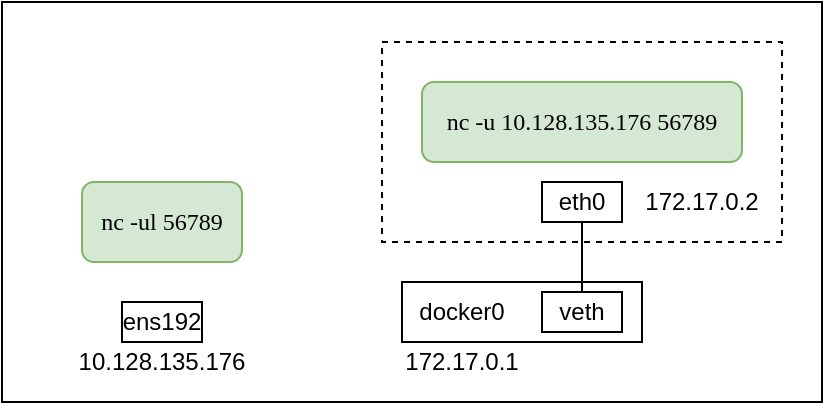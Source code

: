 <mxfile version="21.2.1" type="github">
  <diagram name="nc-udp" id="ZOfL5v1Iq-hXKwLoJSRL">
    <mxGraphModel dx="819" dy="423" grid="1" gridSize="10" guides="1" tooltips="1" connect="1" arrows="1" fold="1" page="1" pageScale="1" pageWidth="827" pageHeight="1169" math="0" shadow="0">
      <root>
        <mxCell id="0" />
        <mxCell id="1" parent="0" />
        <mxCell id="bg_QNAFKpEHKbBtbw1rb-13" value="" style="rounded=0;whiteSpace=wrap;html=1;" vertex="1" parent="1">
          <mxGeometry x="280" y="150" width="410" height="200" as="geometry" />
        </mxCell>
        <mxCell id="bg_QNAFKpEHKbBtbw1rb-9" value="" style="rounded=0;whiteSpace=wrap;html=1;dashed=1;" vertex="1" parent="1">
          <mxGeometry x="470" y="170" width="200" height="100" as="geometry" />
        </mxCell>
        <mxCell id="bg_QNAFKpEHKbBtbw1rb-1" value="&lt;font face=&quot;Comic Sans MS&quot;&gt;nc -ul 56789&lt;/font&gt;" style="rounded=1;whiteSpace=wrap;html=1;fillColor=#d5e8d4;strokeColor=#82b366;" vertex="1" parent="1">
          <mxGeometry x="320" y="240" width="80" height="40" as="geometry" />
        </mxCell>
        <mxCell id="bg_QNAFKpEHKbBtbw1rb-2" value="&lt;font face=&quot;Comic Sans MS&quot;&gt;nc -u 10.128.135.176 56789&lt;/font&gt;" style="rounded=1;whiteSpace=wrap;html=1;fillColor=#d5e8d4;strokeColor=#82b366;" vertex="1" parent="1">
          <mxGeometry x="490" y="190" width="160" height="40" as="geometry" />
        </mxCell>
        <mxCell id="bg_QNAFKpEHKbBtbw1rb-3" value="" style="rounded=0;whiteSpace=wrap;html=1;" vertex="1" parent="1">
          <mxGeometry x="480" y="290" width="120" height="30" as="geometry" />
        </mxCell>
        <mxCell id="bg_QNAFKpEHKbBtbw1rb-4" value="172.17.0.1" style="text;html=1;strokeColor=none;fillColor=none;align=center;verticalAlign=middle;whiteSpace=wrap;rounded=0;" vertex="1" parent="1">
          <mxGeometry x="480" y="320" width="60" height="20" as="geometry" />
        </mxCell>
        <mxCell id="bg_QNAFKpEHKbBtbw1rb-8" value="" style="edgeStyle=orthogonalEdgeStyle;rounded=0;orthogonalLoop=1;jettySize=auto;html=1;endArrow=none;endFill=0;" edge="1" parent="1" source="bg_QNAFKpEHKbBtbw1rb-5" target="bg_QNAFKpEHKbBtbw1rb-7">
          <mxGeometry relative="1" as="geometry" />
        </mxCell>
        <mxCell id="bg_QNAFKpEHKbBtbw1rb-5" value="eth0" style="rounded=0;whiteSpace=wrap;html=1;" vertex="1" parent="1">
          <mxGeometry x="550" y="240" width="40" height="20" as="geometry" />
        </mxCell>
        <mxCell id="bg_QNAFKpEHKbBtbw1rb-6" value="docker0" style="text;html=1;strokeColor=none;fillColor=none;align=center;verticalAlign=middle;whiteSpace=wrap;rounded=0;" vertex="1" parent="1">
          <mxGeometry x="480" y="295" width="60" height="20" as="geometry" />
        </mxCell>
        <mxCell id="bg_QNAFKpEHKbBtbw1rb-7" value="veth" style="rounded=0;whiteSpace=wrap;html=1;" vertex="1" parent="1">
          <mxGeometry x="550" y="295" width="40" height="20" as="geometry" />
        </mxCell>
        <mxCell id="bg_QNAFKpEHKbBtbw1rb-10" value="ens192" style="rounded=0;whiteSpace=wrap;html=1;" vertex="1" parent="1">
          <mxGeometry x="340" y="300" width="40" height="20" as="geometry" />
        </mxCell>
        <mxCell id="bg_QNAFKpEHKbBtbw1rb-11" value="172.17.0.2" style="text;html=1;strokeColor=none;fillColor=none;align=center;verticalAlign=middle;whiteSpace=wrap;rounded=0;" vertex="1" parent="1">
          <mxGeometry x="600" y="240" width="60" height="20" as="geometry" />
        </mxCell>
        <mxCell id="bg_QNAFKpEHKbBtbw1rb-12" value="10.128.135.176" style="text;html=1;strokeColor=none;fillColor=none;align=center;verticalAlign=middle;whiteSpace=wrap;rounded=0;" vertex="1" parent="1">
          <mxGeometry x="320" y="320" width="80" height="20" as="geometry" />
        </mxCell>
      </root>
    </mxGraphModel>
  </diagram>
</mxfile>
